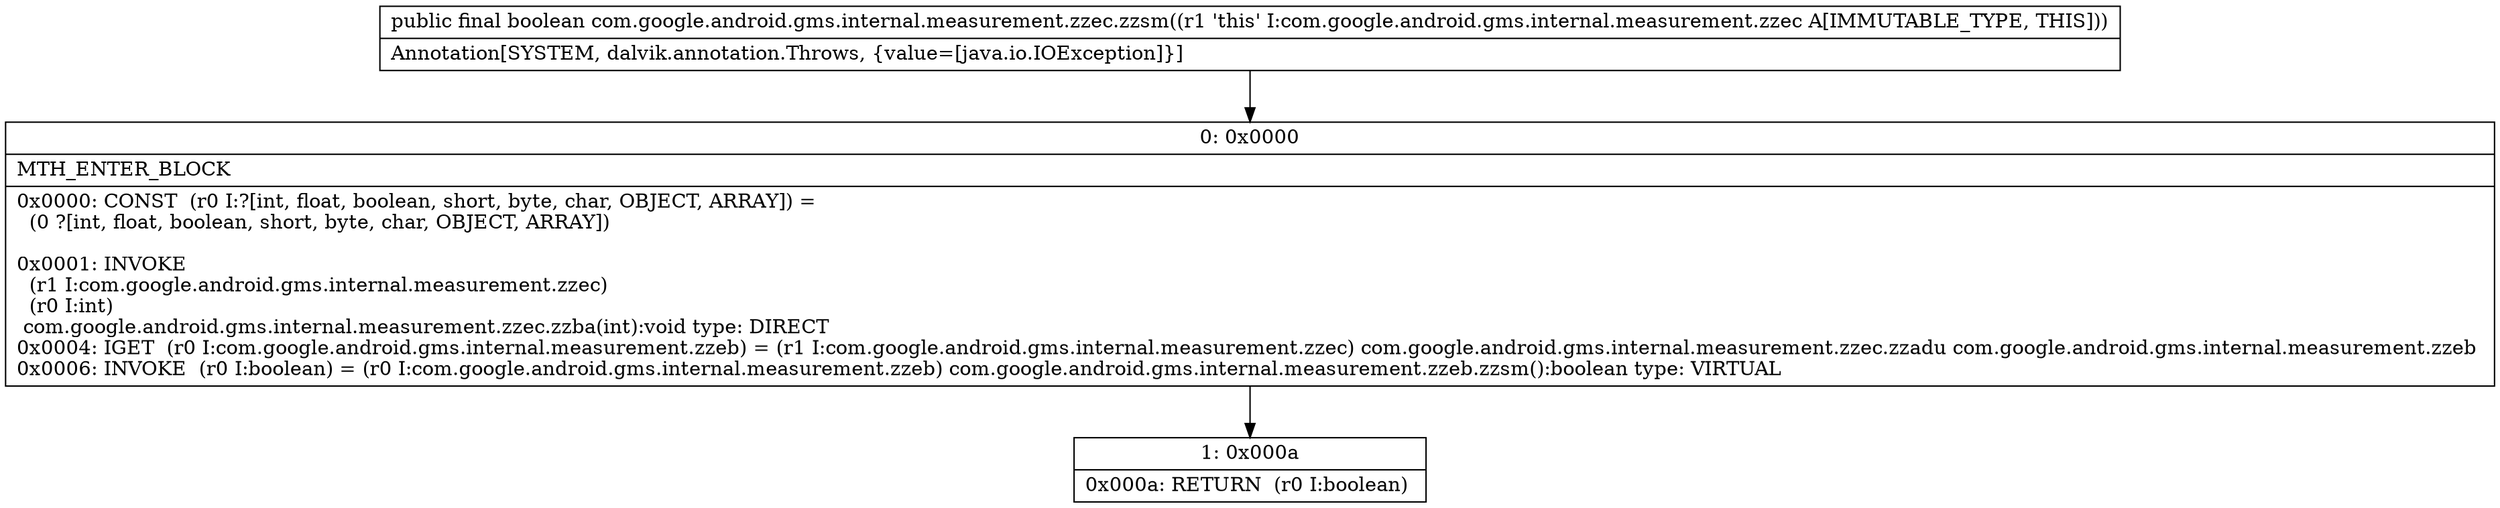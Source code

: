 digraph "CFG forcom.google.android.gms.internal.measurement.zzec.zzsm()Z" {
Node_0 [shape=record,label="{0\:\ 0x0000|MTH_ENTER_BLOCK\l|0x0000: CONST  (r0 I:?[int, float, boolean, short, byte, char, OBJECT, ARRAY]) = \l  (0 ?[int, float, boolean, short, byte, char, OBJECT, ARRAY])\l \l0x0001: INVOKE  \l  (r1 I:com.google.android.gms.internal.measurement.zzec)\l  (r0 I:int)\l com.google.android.gms.internal.measurement.zzec.zzba(int):void type: DIRECT \l0x0004: IGET  (r0 I:com.google.android.gms.internal.measurement.zzeb) = (r1 I:com.google.android.gms.internal.measurement.zzec) com.google.android.gms.internal.measurement.zzec.zzadu com.google.android.gms.internal.measurement.zzeb \l0x0006: INVOKE  (r0 I:boolean) = (r0 I:com.google.android.gms.internal.measurement.zzeb) com.google.android.gms.internal.measurement.zzeb.zzsm():boolean type: VIRTUAL \l}"];
Node_1 [shape=record,label="{1\:\ 0x000a|0x000a: RETURN  (r0 I:boolean) \l}"];
MethodNode[shape=record,label="{public final boolean com.google.android.gms.internal.measurement.zzec.zzsm((r1 'this' I:com.google.android.gms.internal.measurement.zzec A[IMMUTABLE_TYPE, THIS]))  | Annotation[SYSTEM, dalvik.annotation.Throws, \{value=[java.io.IOException]\}]\l}"];
MethodNode -> Node_0;
Node_0 -> Node_1;
}

